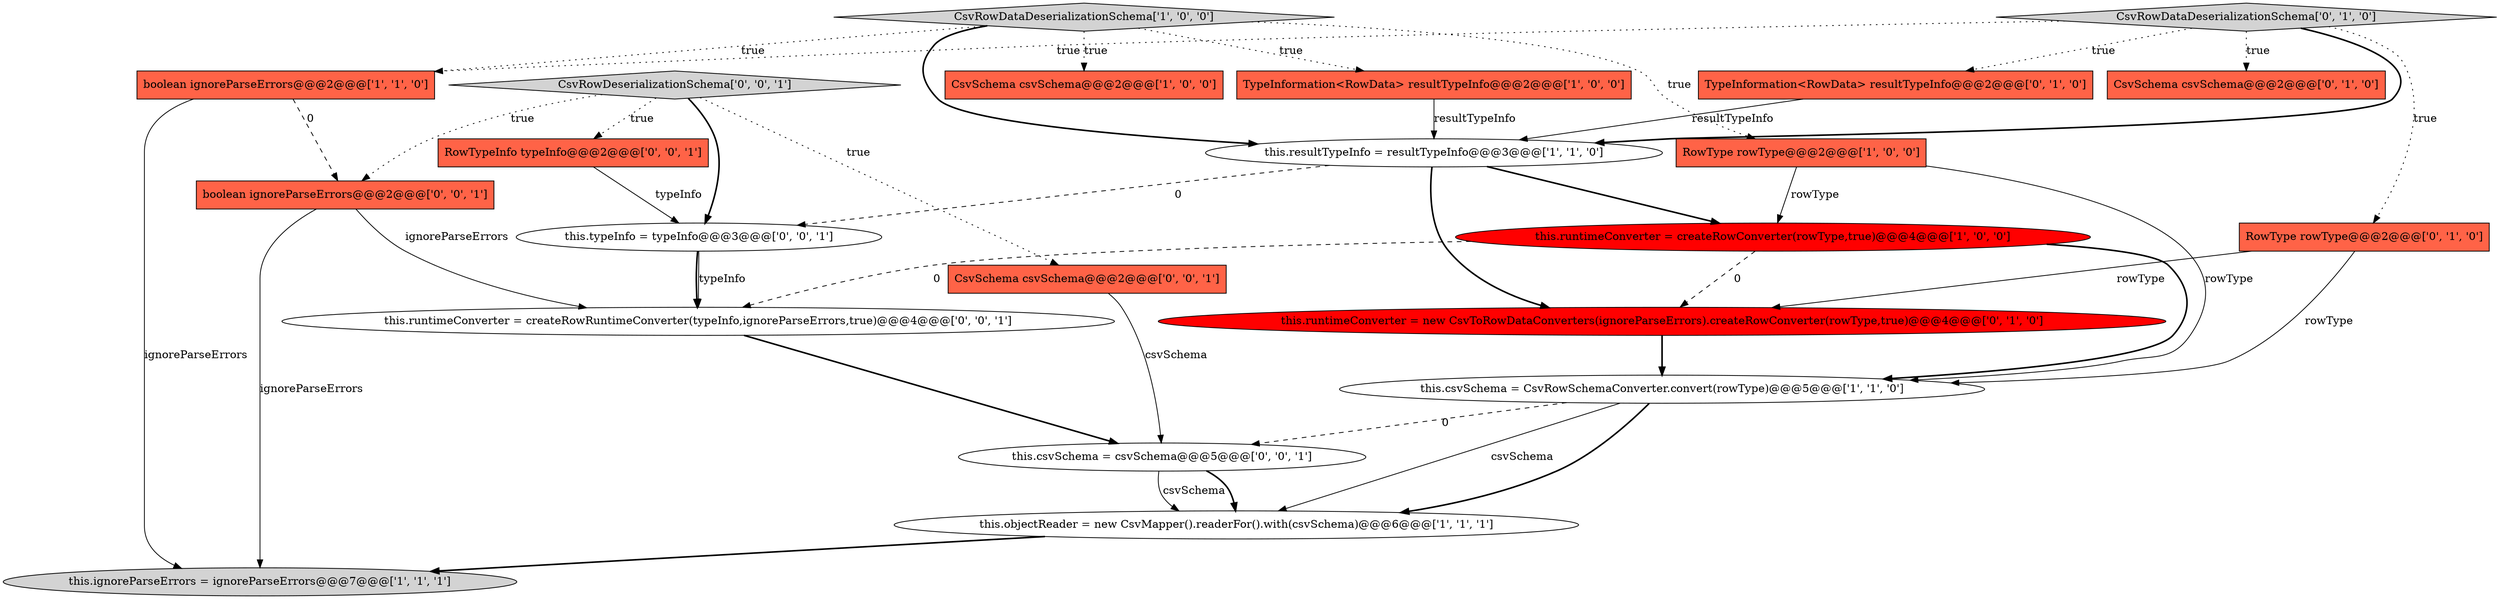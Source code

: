 digraph {
20 [style = filled, label = "RowTypeInfo typeInfo@@@2@@@['0', '0', '1']", fillcolor = tomato, shape = box image = "AAA0AAABBB3BBB"];
4 [style = filled, label = "this.csvSchema = CsvRowSchemaConverter.convert(rowType)@@@5@@@['1', '1', '0']", fillcolor = white, shape = ellipse image = "AAA0AAABBB1BBB"];
0 [style = filled, label = "CsvSchema csvSchema@@@2@@@['1', '0', '0']", fillcolor = tomato, shape = box image = "AAA0AAABBB1BBB"];
1 [style = filled, label = "RowType rowType@@@2@@@['1', '0', '0']", fillcolor = tomato, shape = box image = "AAA0AAABBB1BBB"];
11 [style = filled, label = "CsvRowDataDeserializationSchema['0', '1', '0']", fillcolor = lightgray, shape = diamond image = "AAA0AAABBB2BBB"];
13 [style = filled, label = "CsvSchema csvSchema@@@2@@@['0', '1', '0']", fillcolor = tomato, shape = box image = "AAA0AAABBB2BBB"];
3 [style = filled, label = "this.runtimeConverter = createRowConverter(rowType,true)@@@4@@@['1', '0', '0']", fillcolor = red, shape = ellipse image = "AAA1AAABBB1BBB"];
10 [style = filled, label = "RowType rowType@@@2@@@['0', '1', '0']", fillcolor = tomato, shape = box image = "AAA0AAABBB2BBB"];
8 [style = filled, label = "boolean ignoreParseErrors@@@2@@@['1', '1', '0']", fillcolor = tomato, shape = box image = "AAA0AAABBB1BBB"];
21 [style = filled, label = "boolean ignoreParseErrors@@@2@@@['0', '0', '1']", fillcolor = tomato, shape = box image = "AAA0AAABBB3BBB"];
5 [style = filled, label = "this.objectReader = new CsvMapper().readerFor().with(csvSchema)@@@6@@@['1', '1', '1']", fillcolor = white, shape = ellipse image = "AAA0AAABBB1BBB"];
19 [style = filled, label = "this.csvSchema = csvSchema@@@5@@@['0', '0', '1']", fillcolor = white, shape = ellipse image = "AAA0AAABBB3BBB"];
18 [style = filled, label = "CsvSchema csvSchema@@@2@@@['0', '0', '1']", fillcolor = tomato, shape = box image = "AAA0AAABBB3BBB"];
9 [style = filled, label = "CsvRowDataDeserializationSchema['1', '0', '0']", fillcolor = lightgray, shape = diamond image = "AAA0AAABBB1BBB"];
17 [style = filled, label = "this.typeInfo = typeInfo@@@3@@@['0', '0', '1']", fillcolor = white, shape = ellipse image = "AAA0AAABBB3BBB"];
12 [style = filled, label = "TypeInformation<RowData> resultTypeInfo@@@2@@@['0', '1', '0']", fillcolor = tomato, shape = box image = "AAA0AAABBB2BBB"];
7 [style = filled, label = "this.ignoreParseErrors = ignoreParseErrors@@@7@@@['1', '1', '1']", fillcolor = lightgray, shape = ellipse image = "AAA0AAABBB1BBB"];
2 [style = filled, label = "this.resultTypeInfo = resultTypeInfo@@@3@@@['1', '1', '0']", fillcolor = white, shape = ellipse image = "AAA0AAABBB1BBB"];
14 [style = filled, label = "this.runtimeConverter = new CsvToRowDataConverters(ignoreParseErrors).createRowConverter(rowType,true)@@@4@@@['0', '1', '0']", fillcolor = red, shape = ellipse image = "AAA1AAABBB2BBB"];
15 [style = filled, label = "this.runtimeConverter = createRowRuntimeConverter(typeInfo,ignoreParseErrors,true)@@@4@@@['0', '0', '1']", fillcolor = white, shape = ellipse image = "AAA0AAABBB3BBB"];
6 [style = filled, label = "TypeInformation<RowData> resultTypeInfo@@@2@@@['1', '0', '0']", fillcolor = tomato, shape = box image = "AAA0AAABBB1BBB"];
16 [style = filled, label = "CsvRowDeserializationSchema['0', '0', '1']", fillcolor = lightgray, shape = diamond image = "AAA0AAABBB3BBB"];
1->3 [style = solid, label="rowType"];
9->0 [style = dotted, label="true"];
20->17 [style = solid, label="typeInfo"];
4->5 [style = solid, label="csvSchema"];
9->2 [style = bold, label=""];
11->10 [style = dotted, label="true"];
19->5 [style = solid, label="csvSchema"];
2->3 [style = bold, label=""];
11->12 [style = dotted, label="true"];
10->14 [style = solid, label="rowType"];
16->20 [style = dotted, label="true"];
21->15 [style = solid, label="ignoreParseErrors"];
21->7 [style = solid, label="ignoreParseErrors"];
16->17 [style = bold, label=""];
11->13 [style = dotted, label="true"];
1->4 [style = solid, label="rowType"];
17->15 [style = solid, label="typeInfo"];
15->19 [style = bold, label=""];
9->6 [style = dotted, label="true"];
8->21 [style = dashed, label="0"];
2->17 [style = dashed, label="0"];
3->4 [style = bold, label=""];
11->2 [style = bold, label=""];
10->4 [style = solid, label="rowType"];
9->8 [style = dotted, label="true"];
19->5 [style = bold, label=""];
18->19 [style = solid, label="csvSchema"];
6->2 [style = solid, label="resultTypeInfo"];
2->14 [style = bold, label=""];
8->7 [style = solid, label="ignoreParseErrors"];
17->15 [style = bold, label=""];
9->1 [style = dotted, label="true"];
3->15 [style = dashed, label="0"];
5->7 [style = bold, label=""];
16->21 [style = dotted, label="true"];
11->8 [style = dotted, label="true"];
4->19 [style = dashed, label="0"];
12->2 [style = solid, label="resultTypeInfo"];
3->14 [style = dashed, label="0"];
4->5 [style = bold, label=""];
14->4 [style = bold, label=""];
16->18 [style = dotted, label="true"];
}
